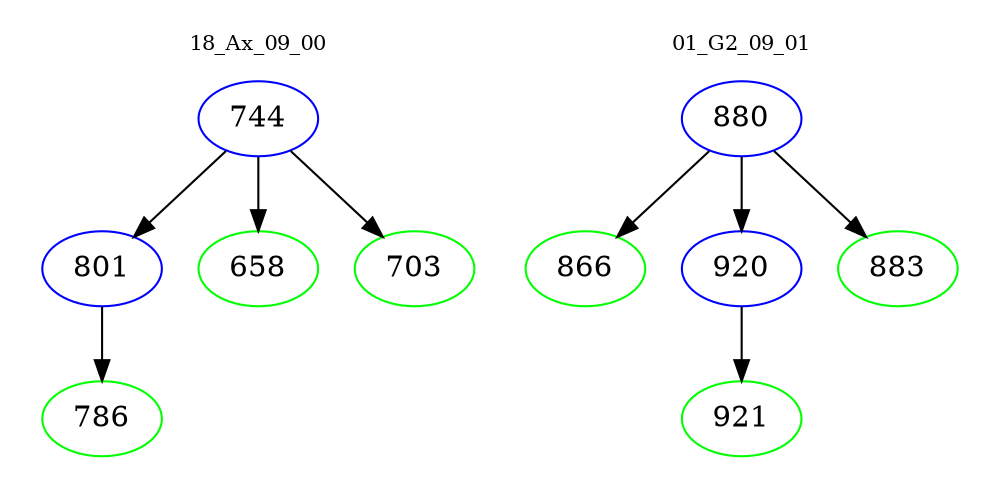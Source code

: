 digraph{
subgraph cluster_0 {
color = white
label = "18_Ax_09_00";
fontsize=10;
T0_744 [label="744", color="blue"]
T0_744 -> T0_801 [color="black"]
T0_801 [label="801", color="blue"]
T0_801 -> T0_786 [color="black"]
T0_786 [label="786", color="green"]
T0_744 -> T0_658 [color="black"]
T0_658 [label="658", color="green"]
T0_744 -> T0_703 [color="black"]
T0_703 [label="703", color="green"]
}
subgraph cluster_1 {
color = white
label = "01_G2_09_01";
fontsize=10;
T1_880 [label="880", color="blue"]
T1_880 -> T1_866 [color="black"]
T1_866 [label="866", color="green"]
T1_880 -> T1_920 [color="black"]
T1_920 [label="920", color="blue"]
T1_920 -> T1_921 [color="black"]
T1_921 [label="921", color="green"]
T1_880 -> T1_883 [color="black"]
T1_883 [label="883", color="green"]
}
}
